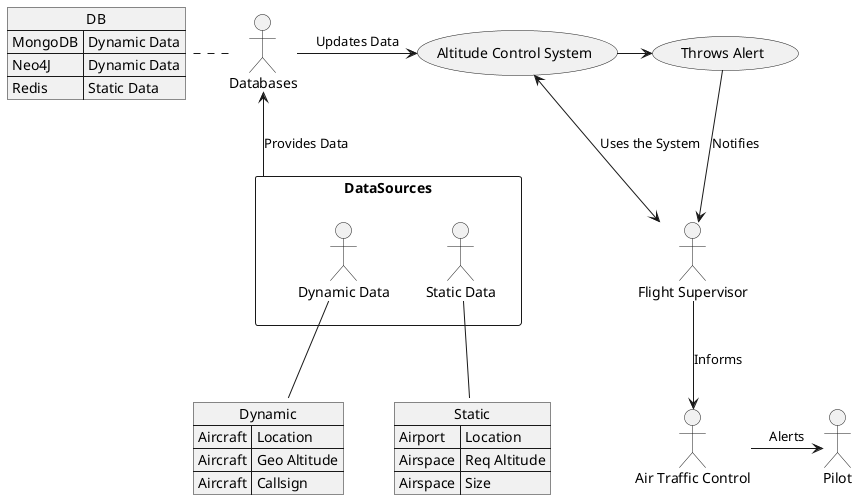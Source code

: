 @startuml
(Altitude Control System)
skinparam packageStyle rectangle

:Databases:
rectangle DataSources {
  :Databases: <-down- (DataSources) : Provides Data
  :Dynamic Data:
  :Static Data:
}

json Static {
  "Airport": "Location",
  "Airspace": "Req Altitude",
  "Airspace": "Size"
}

:Static Data: -down- Static

json Dynamic {
  "Aircraft": "Location",
  "Aircraft": "Geo Altitude",
  "Aircraft": "Callsign"
}

:Dynamic Data: -down- Dynamic

json DB {
  "MongoDB": "Dynamic Data",
  "Neo4J": "Dynamic Data",
  "Redis": "Static Data"
}

:Databases: .left. DB
:Databases: -right-> (Altitude Control System) : Updates Data

:Pilot:
:Air Traffic Control: <-up- :Flight Supervisor: : Informs
:Air Traffic Control: -right-> :Pilot: : Alerts 

:Flight Supervisor: <-up-> (Altitude Control System) : Uses the System
(Altitude Control System) -right-> (Warning)
"Throws Alert" as (Warning)
(Warning) -down-> :Flight Supervisor: : Notifies 
@enduml 